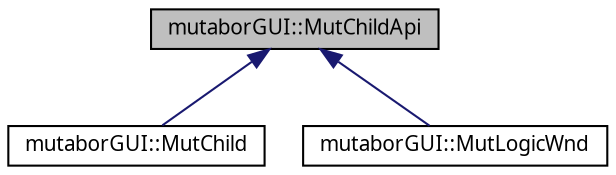 digraph "mutaborGUI::MutChildApi"
{
  edge [fontname="Sans",fontsize="10",labelfontname="Sans",labelfontsize="10"];
  node [fontname="Sans",fontsize="10",shape=record];
  Node0 [label="mutaborGUI::MutChildApi",height=0.2,width=0.4,color="black", fillcolor="grey75", style="filled", fontcolor="black"];
  Node0 -> Node1 [dir="back",color="midnightblue",fontsize="10",style="solid",fontname="Sans"];
  Node1 [label="mutaborGUI::MutChild",height=0.2,width=0.4,color="black", fillcolor="white", style="filled",URL="$d9/d7a/classmutaborGUI_1_1MutChild.html"];
  Node0 -> Node2 [dir="back",color="midnightblue",fontsize="10",style="solid",fontname="Sans"];
  Node2 [label="mutaborGUI::MutLogicWnd",height=0.2,width=0.4,color="black", fillcolor="white", style="filled",URL="$dd/d65/classmutaborGUI_1_1MutLogicWnd.html"];
}
